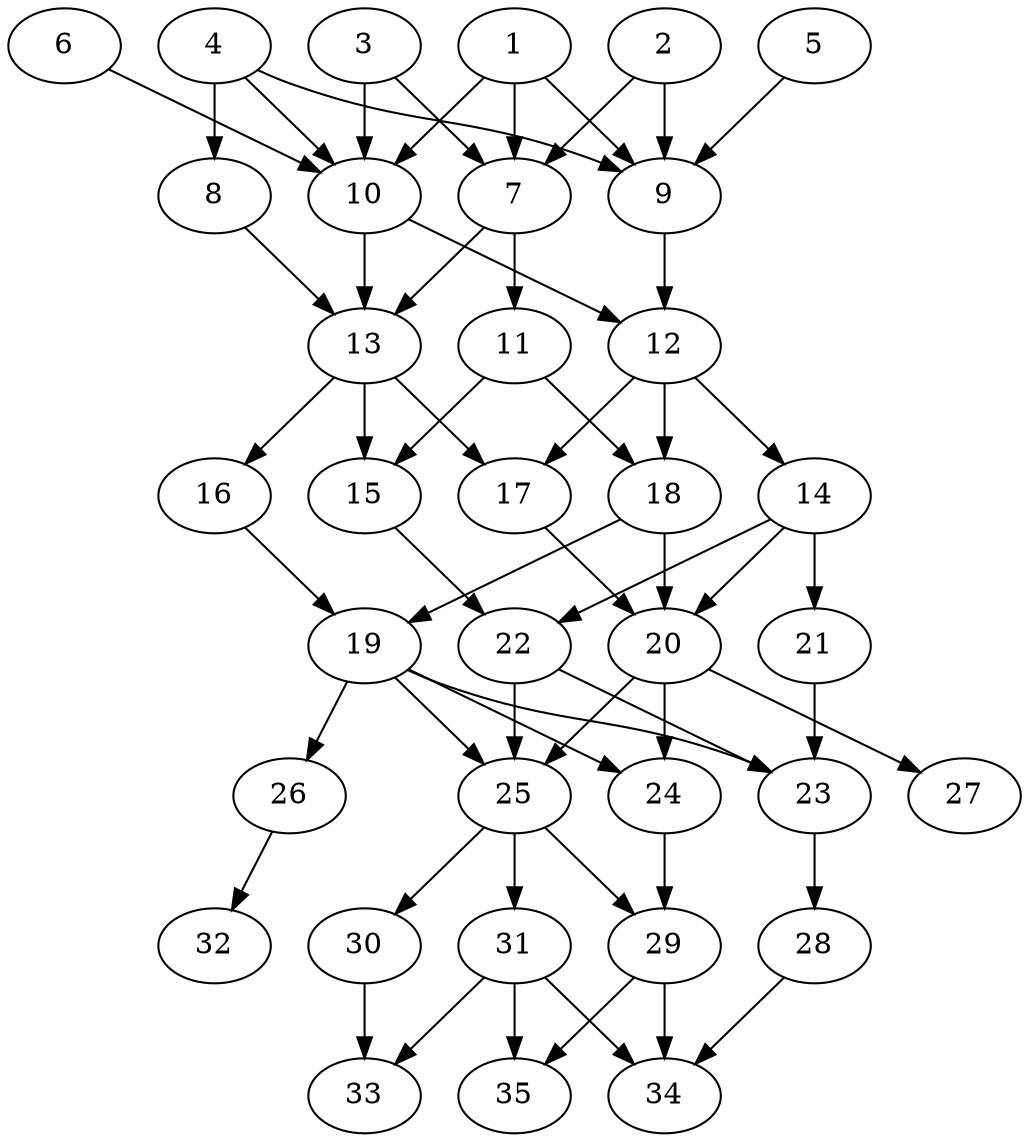 // DAG automatically generated by daggen at Thu Oct  3 14:05:37 2019
// ./daggen --dot -n 35 --ccr 0.5 --fat 0.5 --regular 0.7 --density 0.6 --mindata 5242880 --maxdata 52428800 
digraph G {
  1 [size="71614464", alpha="0.00", expect_size="35807232"] 
  1 -> 7 [size ="35807232"]
  1 -> 9 [size ="35807232"]
  1 -> 10 [size ="35807232"]
  2 [size="91914240", alpha="0.17", expect_size="45957120"] 
  2 -> 7 [size ="45957120"]
  2 -> 9 [size ="45957120"]
  3 [size="52760576", alpha="0.12", expect_size="26380288"] 
  3 -> 7 [size ="26380288"]
  3 -> 10 [size ="26380288"]
  4 [size="51320832", alpha="0.09", expect_size="25660416"] 
  4 -> 8 [size ="25660416"]
  4 -> 9 [size ="25660416"]
  4 -> 10 [size ="25660416"]
  5 [size="25745408", alpha="0.10", expect_size="12872704"] 
  5 -> 9 [size ="12872704"]
  6 [size="98234368", alpha="0.03", expect_size="49117184"] 
  6 -> 10 [size ="49117184"]
  7 [size="83089408", alpha="0.03", expect_size="41544704"] 
  7 -> 11 [size ="41544704"]
  7 -> 13 [size ="41544704"]
  8 [size="77879296", alpha="0.01", expect_size="38939648"] 
  8 -> 13 [size ="38939648"]
  9 [size="24801280", alpha="0.17", expect_size="12400640"] 
  9 -> 12 [size ="12400640"]
  10 [size="65003520", alpha="0.08", expect_size="32501760"] 
  10 -> 12 [size ="32501760"]
  10 -> 13 [size ="32501760"]
  11 [size="65441792", alpha="0.10", expect_size="32720896"] 
  11 -> 15 [size ="32720896"]
  11 -> 18 [size ="32720896"]
  12 [size="67600384", alpha="0.02", expect_size="33800192"] 
  12 -> 14 [size ="33800192"]
  12 -> 17 [size ="33800192"]
  12 -> 18 [size ="33800192"]
  13 [size="55238656", alpha="0.19", expect_size="27619328"] 
  13 -> 15 [size ="27619328"]
  13 -> 16 [size ="27619328"]
  13 -> 17 [size ="27619328"]
  14 [size="18649088", alpha="0.01", expect_size="9324544"] 
  14 -> 20 [size ="9324544"]
  14 -> 21 [size ="9324544"]
  14 -> 22 [size ="9324544"]
  15 [size="59856896", alpha="0.18", expect_size="29928448"] 
  15 -> 22 [size ="29928448"]
  16 [size="12867584", alpha="0.10", expect_size="6433792"] 
  16 -> 19 [size ="6433792"]
  17 [size="28053504", alpha="0.07", expect_size="14026752"] 
  17 -> 20 [size ="14026752"]
  18 [size="44107776", alpha="0.14", expect_size="22053888"] 
  18 -> 19 [size ="22053888"]
  18 -> 20 [size ="22053888"]
  19 [size="49678336", alpha="0.03", expect_size="24839168"] 
  19 -> 23 [size ="24839168"]
  19 -> 24 [size ="24839168"]
  19 -> 25 [size ="24839168"]
  19 -> 26 [size ="24839168"]
  20 [size="34971648", alpha="0.03", expect_size="17485824"] 
  20 -> 24 [size ="17485824"]
  20 -> 25 [size ="17485824"]
  20 -> 27 [size ="17485824"]
  21 [size="71860224", alpha="0.16", expect_size="35930112"] 
  21 -> 23 [size ="35930112"]
  22 [size="23588864", alpha="0.06", expect_size="11794432"] 
  22 -> 23 [size ="11794432"]
  22 -> 25 [size ="11794432"]
  23 [size="32278528", alpha="0.06", expect_size="16139264"] 
  23 -> 28 [size ="16139264"]
  24 [size="28422144", alpha="0.14", expect_size="14211072"] 
  24 -> 29 [size ="14211072"]
  25 [size="31506432", alpha="0.05", expect_size="15753216"] 
  25 -> 29 [size ="15753216"]
  25 -> 30 [size ="15753216"]
  25 -> 31 [size ="15753216"]
  26 [size="21161984", alpha="0.15", expect_size="10580992"] 
  26 -> 32 [size ="10580992"]
  27 [size="69740544", alpha="0.00", expect_size="34870272"] 
  28 [size="103563264", alpha="0.20", expect_size="51781632"] 
  28 -> 34 [size ="51781632"]
  29 [size="76060672", alpha="0.02", expect_size="38030336"] 
  29 -> 34 [size ="38030336"]
  29 -> 35 [size ="38030336"]
  30 [size="87937024", alpha="0.17", expect_size="43968512"] 
  30 -> 33 [size ="43968512"]
  31 [size="100919296", alpha="0.02", expect_size="50459648"] 
  31 -> 33 [size ="50459648"]
  31 -> 34 [size ="50459648"]
  31 -> 35 [size ="50459648"]
  32 [size="81764352", alpha="0.00", expect_size="40882176"] 
  33 [size="17528832", alpha="0.08", expect_size="8764416"] 
  34 [size="44861440", alpha="0.17", expect_size="22430720"] 
  35 [size="15855616", alpha="0.16", expect_size="7927808"] 
}
